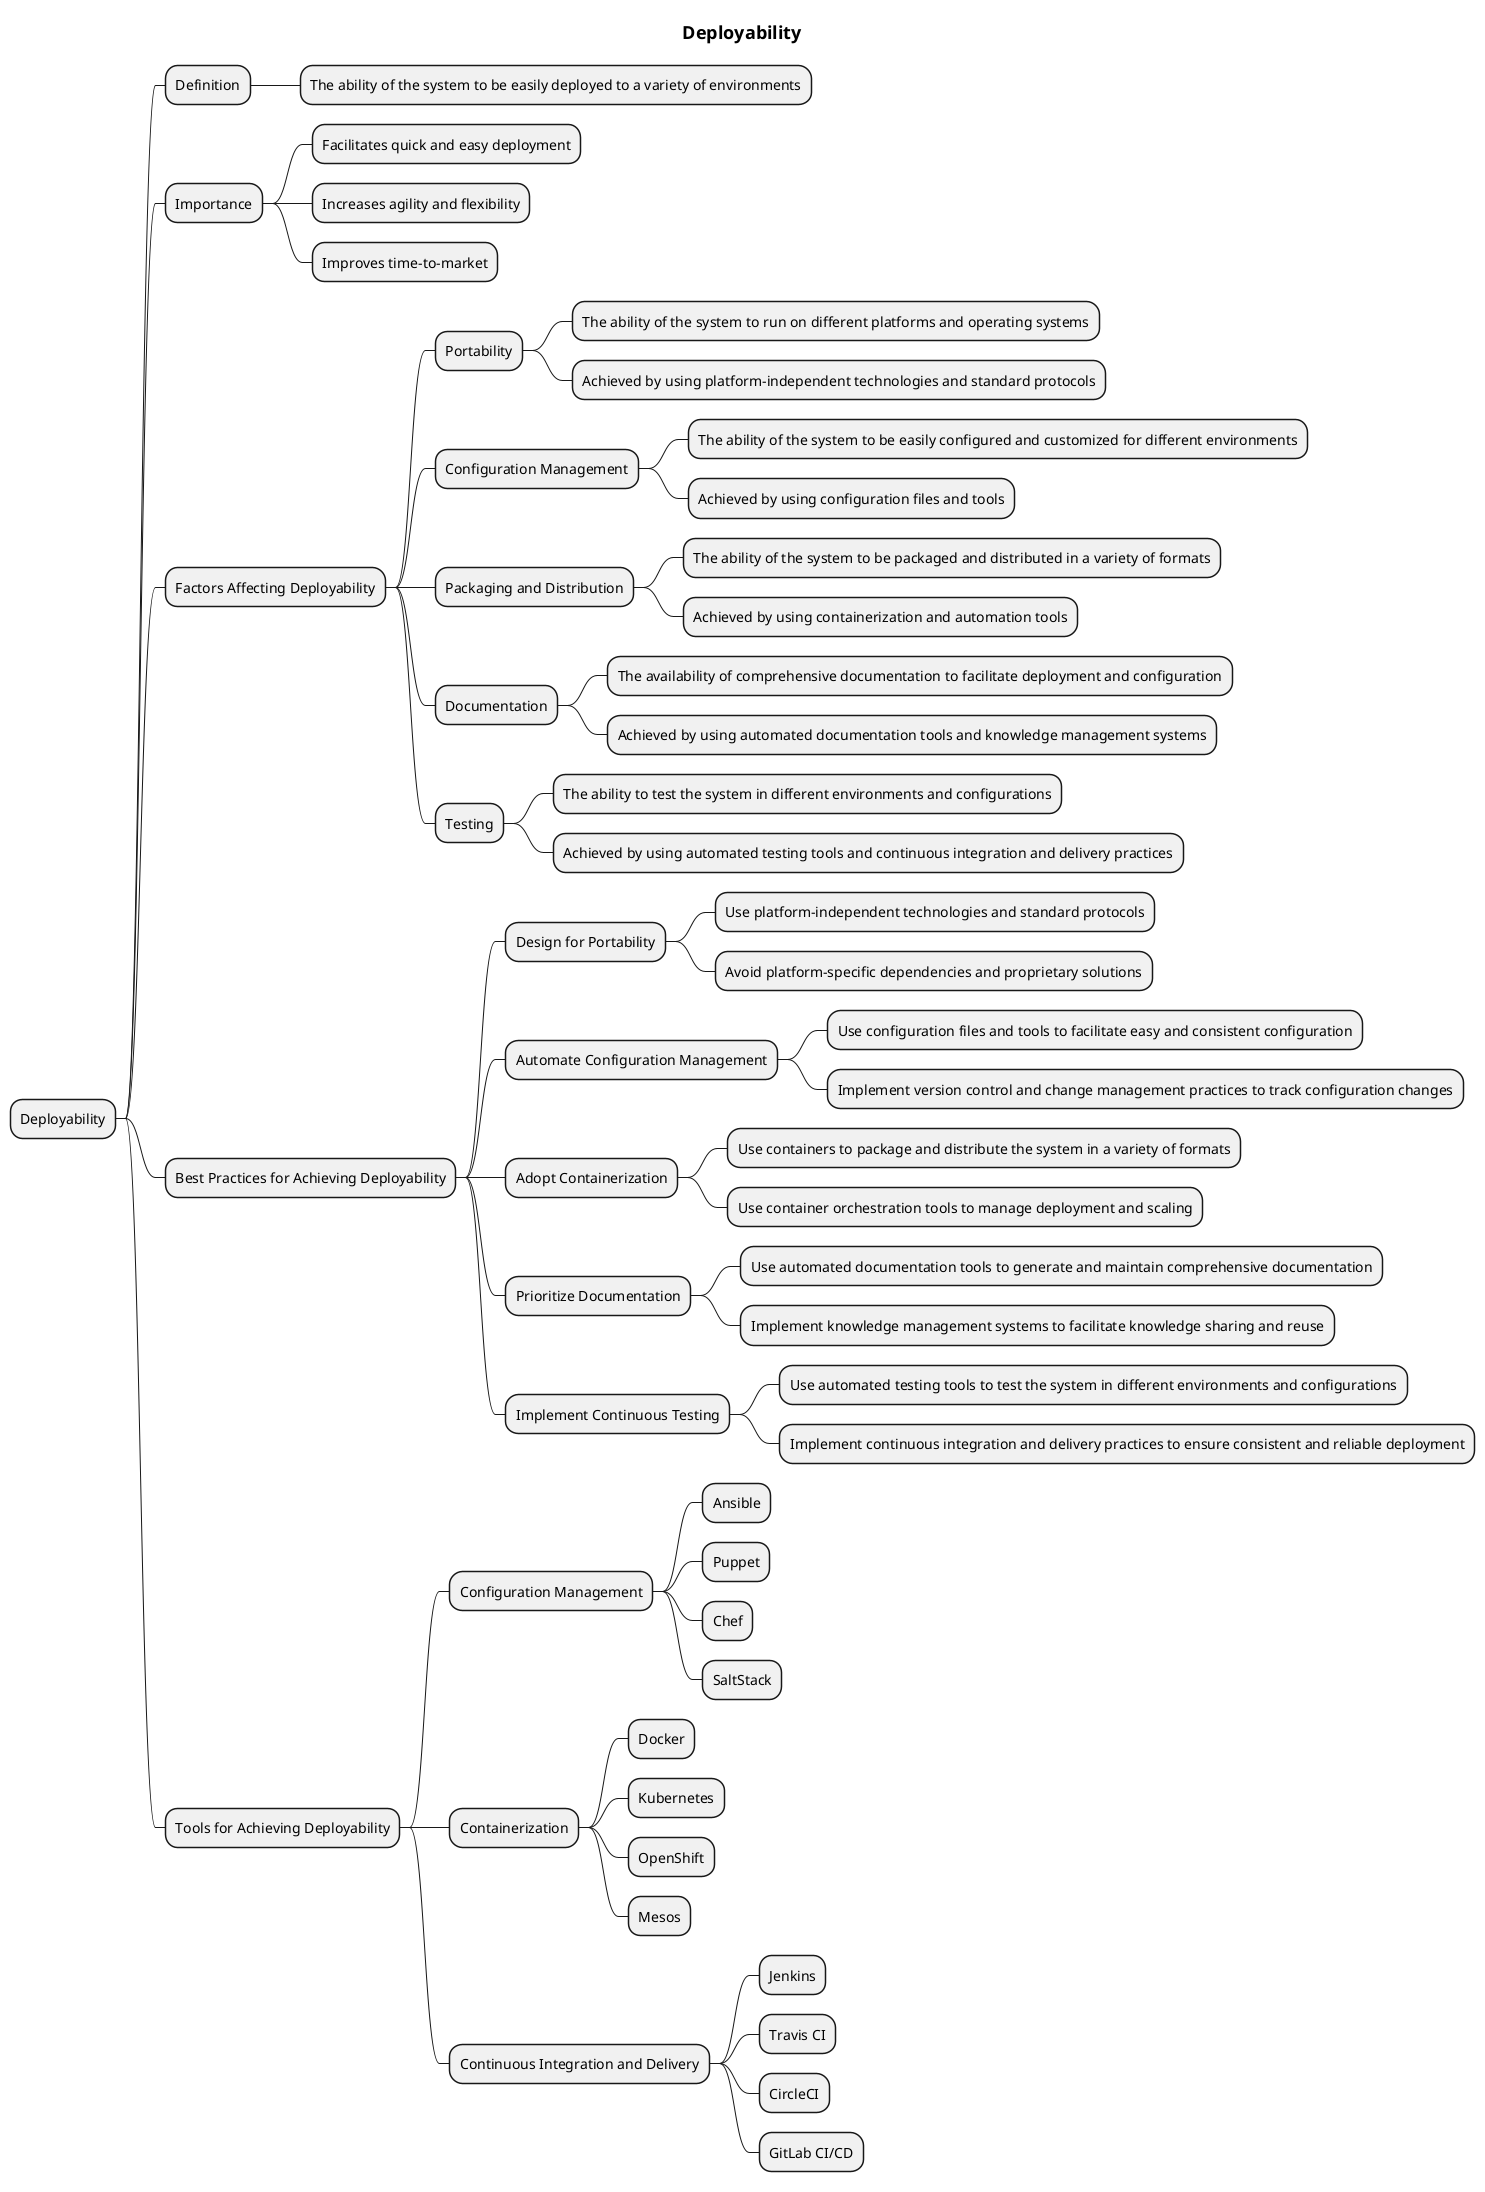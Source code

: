 @startmindmap
title = Deployability

* Deployability
** Definition
*** The ability of the system to be easily deployed to a variety of environments
** Importance
*** Facilitates quick and easy deployment
*** Increases agility and flexibility
*** Improves time-to-market
** Factors Affecting Deployability
*** Portability
**** The ability of the system to run on different platforms and operating systems
**** Achieved by using platform-independent technologies and standard protocols
*** Configuration Management
**** The ability of the system to be easily configured and customized for different environments
**** Achieved by using configuration files and tools
*** Packaging and Distribution
**** The ability of the system to be packaged and distributed in a variety of formats
**** Achieved by using containerization and automation tools
*** Documentation
**** The availability of comprehensive documentation to facilitate deployment and configuration
**** Achieved by using automated documentation tools and knowledge management systems
*** Testing
**** The ability to test the system in different environments and configurations
**** Achieved by using automated testing tools and continuous integration and delivery practices
** Best Practices for Achieving Deployability
*** Design for Portability
**** Use platform-independent technologies and standard protocols
**** Avoid platform-specific dependencies and proprietary solutions
*** Automate Configuration Management
**** Use configuration files and tools to facilitate easy and consistent configuration
**** Implement version control and change management practices to track configuration changes
*** Adopt Containerization
**** Use containers to package and distribute the system in a variety of formats
**** Use container orchestration tools to manage deployment and scaling
*** Prioritize Documentation
**** Use automated documentation tools to generate and maintain comprehensive documentation
**** Implement knowledge management systems to facilitate knowledge sharing and reuse
*** Implement Continuous Testing
**** Use automated testing tools to test the system in different environments and configurations
**** Implement continuous integration and delivery practices to ensure consistent and reliable deployment
** Tools for Achieving Deployability
*** Configuration Management
**** Ansible
**** Puppet
**** Chef
**** SaltStack
*** Containerization
**** Docker
**** Kubernetes
**** OpenShift
**** Mesos
*** Continuous Integration and Delivery
**** Jenkins
**** Travis CI
**** CircleCI
**** GitLab CI/CD
@endmindmap
